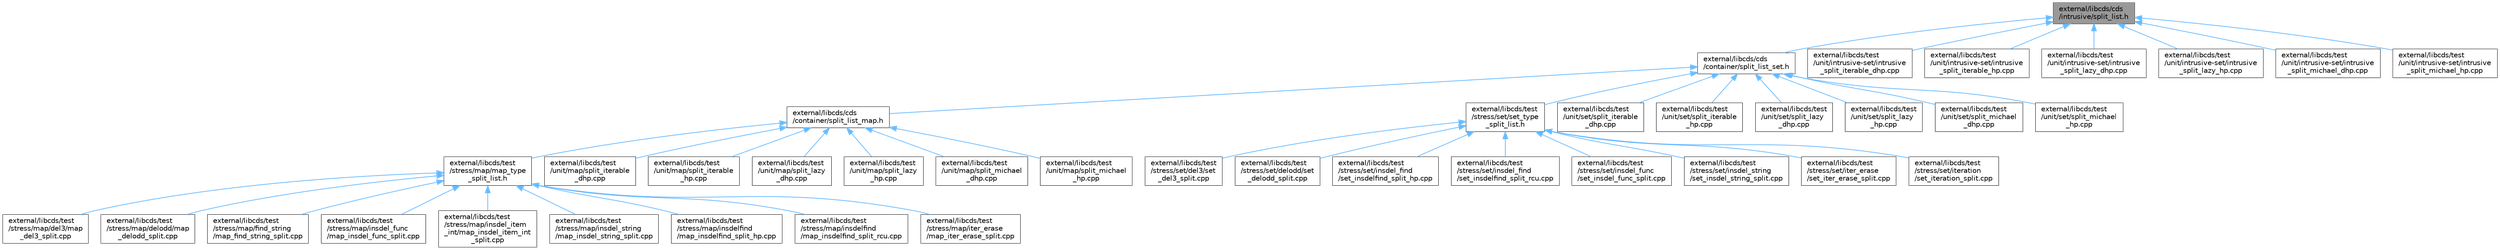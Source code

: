 digraph "external/libcds/cds/intrusive/split_list.h"
{
 // LATEX_PDF_SIZE
  bgcolor="transparent";
  edge [fontname=Helvetica,fontsize=10,labelfontname=Helvetica,labelfontsize=10];
  node [fontname=Helvetica,fontsize=10,shape=box,height=0.2,width=0.4];
  Node1 [id="Node000001",label="external/libcds/cds\l/intrusive/split_list.h",height=0.2,width=0.4,color="gray40", fillcolor="grey60", style="filled", fontcolor="black",tooltip=" "];
  Node1 -> Node2 [id="edge40_Node000001_Node000002",dir="back",color="steelblue1",style="solid",tooltip=" "];
  Node2 [id="Node000002",label="external/libcds/cds\l/container/split_list_set.h",height=0.2,width=0.4,color="grey40", fillcolor="white", style="filled",URL="$split__list__set_8h.html",tooltip=" "];
  Node2 -> Node3 [id="edge41_Node000002_Node000003",dir="back",color="steelblue1",style="solid",tooltip=" "];
  Node3 [id="Node000003",label="external/libcds/cds\l/container/split_list_map.h",height=0.2,width=0.4,color="grey40", fillcolor="white", style="filled",URL="$split__list__map_8h.html",tooltip=" "];
  Node3 -> Node4 [id="edge42_Node000003_Node000004",dir="back",color="steelblue1",style="solid",tooltip=" "];
  Node4 [id="Node000004",label="external/libcds/test\l/stress/map/map_type\l_split_list.h",height=0.2,width=0.4,color="grey40", fillcolor="white", style="filled",URL="$map__type__split__list_8h.html",tooltip=" "];
  Node4 -> Node5 [id="edge43_Node000004_Node000005",dir="back",color="steelblue1",style="solid",tooltip=" "];
  Node5 [id="Node000005",label="external/libcds/test\l/stress/map/del3/map\l_del3_split.cpp",height=0.2,width=0.4,color="grey40", fillcolor="white", style="filled",URL="$map__del3__split_8cpp.html",tooltip=" "];
  Node4 -> Node6 [id="edge44_Node000004_Node000006",dir="back",color="steelblue1",style="solid",tooltip=" "];
  Node6 [id="Node000006",label="external/libcds/test\l/stress/map/delodd/map\l_delodd_split.cpp",height=0.2,width=0.4,color="grey40", fillcolor="white", style="filled",URL="$map__delodd__split_8cpp.html",tooltip=" "];
  Node4 -> Node7 [id="edge45_Node000004_Node000007",dir="back",color="steelblue1",style="solid",tooltip=" "];
  Node7 [id="Node000007",label="external/libcds/test\l/stress/map/find_string\l/map_find_string_split.cpp",height=0.2,width=0.4,color="grey40", fillcolor="white", style="filled",URL="$map__find__string__split_8cpp.html",tooltip=" "];
  Node4 -> Node8 [id="edge46_Node000004_Node000008",dir="back",color="steelblue1",style="solid",tooltip=" "];
  Node8 [id="Node000008",label="external/libcds/test\l/stress/map/insdel_func\l/map_insdel_func_split.cpp",height=0.2,width=0.4,color="grey40", fillcolor="white", style="filled",URL="$map__insdel__func__split_8cpp.html",tooltip=" "];
  Node4 -> Node9 [id="edge47_Node000004_Node000009",dir="back",color="steelblue1",style="solid",tooltip=" "];
  Node9 [id="Node000009",label="external/libcds/test\l/stress/map/insdel_item\l_int/map_insdel_item_int\l_split.cpp",height=0.2,width=0.4,color="grey40", fillcolor="white", style="filled",URL="$map__insdel__item__int__split_8cpp.html",tooltip=" "];
  Node4 -> Node10 [id="edge48_Node000004_Node000010",dir="back",color="steelblue1",style="solid",tooltip=" "];
  Node10 [id="Node000010",label="external/libcds/test\l/stress/map/insdel_string\l/map_insdel_string_split.cpp",height=0.2,width=0.4,color="grey40", fillcolor="white", style="filled",URL="$map__insdel__string__split_8cpp.html",tooltip=" "];
  Node4 -> Node11 [id="edge49_Node000004_Node000011",dir="back",color="steelblue1",style="solid",tooltip=" "];
  Node11 [id="Node000011",label="external/libcds/test\l/stress/map/insdelfind\l/map_insdelfind_split_hp.cpp",height=0.2,width=0.4,color="grey40", fillcolor="white", style="filled",URL="$map__insdelfind__split__hp_8cpp.html",tooltip=" "];
  Node4 -> Node12 [id="edge50_Node000004_Node000012",dir="back",color="steelblue1",style="solid",tooltip=" "];
  Node12 [id="Node000012",label="external/libcds/test\l/stress/map/insdelfind\l/map_insdelfind_split_rcu.cpp",height=0.2,width=0.4,color="grey40", fillcolor="white", style="filled",URL="$map__insdelfind__split__rcu_8cpp.html",tooltip=" "];
  Node4 -> Node13 [id="edge51_Node000004_Node000013",dir="back",color="steelblue1",style="solid",tooltip=" "];
  Node13 [id="Node000013",label="external/libcds/test\l/stress/map/iter_erase\l/map_iter_erase_split.cpp",height=0.2,width=0.4,color="grey40", fillcolor="white", style="filled",URL="$map__iter__erase__split_8cpp.html",tooltip=" "];
  Node3 -> Node14 [id="edge52_Node000003_Node000014",dir="back",color="steelblue1",style="solid",tooltip=" "];
  Node14 [id="Node000014",label="external/libcds/test\l/unit/map/split_iterable\l_dhp.cpp",height=0.2,width=0.4,color="grey40", fillcolor="white", style="filled",URL="$map_2split__iterable__dhp_8cpp.html",tooltip=" "];
  Node3 -> Node15 [id="edge53_Node000003_Node000015",dir="back",color="steelblue1",style="solid",tooltip=" "];
  Node15 [id="Node000015",label="external/libcds/test\l/unit/map/split_iterable\l_hp.cpp",height=0.2,width=0.4,color="grey40", fillcolor="white", style="filled",URL="$map_2split__iterable__hp_8cpp.html",tooltip=" "];
  Node3 -> Node16 [id="edge54_Node000003_Node000016",dir="back",color="steelblue1",style="solid",tooltip=" "];
  Node16 [id="Node000016",label="external/libcds/test\l/unit/map/split_lazy\l_dhp.cpp",height=0.2,width=0.4,color="grey40", fillcolor="white", style="filled",URL="$map_2split__lazy__dhp_8cpp.html",tooltip=" "];
  Node3 -> Node17 [id="edge55_Node000003_Node000017",dir="back",color="steelblue1",style="solid",tooltip=" "];
  Node17 [id="Node000017",label="external/libcds/test\l/unit/map/split_lazy\l_hp.cpp",height=0.2,width=0.4,color="grey40", fillcolor="white", style="filled",URL="$map_2split__lazy__hp_8cpp.html",tooltip=" "];
  Node3 -> Node18 [id="edge56_Node000003_Node000018",dir="back",color="steelblue1",style="solid",tooltip=" "];
  Node18 [id="Node000018",label="external/libcds/test\l/unit/map/split_michael\l_dhp.cpp",height=0.2,width=0.4,color="grey40", fillcolor="white", style="filled",URL="$map_2split__michael__dhp_8cpp.html",tooltip=" "];
  Node3 -> Node19 [id="edge57_Node000003_Node000019",dir="back",color="steelblue1",style="solid",tooltip=" "];
  Node19 [id="Node000019",label="external/libcds/test\l/unit/map/split_michael\l_hp.cpp",height=0.2,width=0.4,color="grey40", fillcolor="white", style="filled",URL="$map_2split__michael__hp_8cpp.html",tooltip=" "];
  Node2 -> Node20 [id="edge58_Node000002_Node000020",dir="back",color="steelblue1",style="solid",tooltip=" "];
  Node20 [id="Node000020",label="external/libcds/test\l/stress/set/set_type\l_split_list.h",height=0.2,width=0.4,color="grey40", fillcolor="white", style="filled",URL="$set__type__split__list_8h.html",tooltip=" "];
  Node20 -> Node21 [id="edge59_Node000020_Node000021",dir="back",color="steelblue1",style="solid",tooltip=" "];
  Node21 [id="Node000021",label="external/libcds/test\l/stress/set/del3/set\l_del3_split.cpp",height=0.2,width=0.4,color="grey40", fillcolor="white", style="filled",URL="$set__del3__split_8cpp.html",tooltip=" "];
  Node20 -> Node22 [id="edge60_Node000020_Node000022",dir="back",color="steelblue1",style="solid",tooltip=" "];
  Node22 [id="Node000022",label="external/libcds/test\l/stress/set/delodd/set\l_delodd_split.cpp",height=0.2,width=0.4,color="grey40", fillcolor="white", style="filled",URL="$set__delodd__split_8cpp.html",tooltip=" "];
  Node20 -> Node23 [id="edge61_Node000020_Node000023",dir="back",color="steelblue1",style="solid",tooltip=" "];
  Node23 [id="Node000023",label="external/libcds/test\l/stress/set/insdel_find\l/set_insdelfind_split_hp.cpp",height=0.2,width=0.4,color="grey40", fillcolor="white", style="filled",URL="$set__insdelfind__split__hp_8cpp.html",tooltip=" "];
  Node20 -> Node24 [id="edge62_Node000020_Node000024",dir="back",color="steelblue1",style="solid",tooltip=" "];
  Node24 [id="Node000024",label="external/libcds/test\l/stress/set/insdel_find\l/set_insdelfind_split_rcu.cpp",height=0.2,width=0.4,color="grey40", fillcolor="white", style="filled",URL="$set__insdelfind__split__rcu_8cpp.html",tooltip=" "];
  Node20 -> Node25 [id="edge63_Node000020_Node000025",dir="back",color="steelblue1",style="solid",tooltip=" "];
  Node25 [id="Node000025",label="external/libcds/test\l/stress/set/insdel_func\l/set_insdel_func_split.cpp",height=0.2,width=0.4,color="grey40", fillcolor="white", style="filled",URL="$set__insdel__func__split_8cpp.html",tooltip=" "];
  Node20 -> Node26 [id="edge64_Node000020_Node000026",dir="back",color="steelblue1",style="solid",tooltip=" "];
  Node26 [id="Node000026",label="external/libcds/test\l/stress/set/insdel_string\l/set_insdel_string_split.cpp",height=0.2,width=0.4,color="grey40", fillcolor="white", style="filled",URL="$set__insdel__string__split_8cpp.html",tooltip=" "];
  Node20 -> Node27 [id="edge65_Node000020_Node000027",dir="back",color="steelblue1",style="solid",tooltip=" "];
  Node27 [id="Node000027",label="external/libcds/test\l/stress/set/iter_erase\l/set_iter_erase_split.cpp",height=0.2,width=0.4,color="grey40", fillcolor="white", style="filled",URL="$set__iter__erase__split_8cpp.html",tooltip=" "];
  Node20 -> Node28 [id="edge66_Node000020_Node000028",dir="back",color="steelblue1",style="solid",tooltip=" "];
  Node28 [id="Node000028",label="external/libcds/test\l/stress/set/iteration\l/set_iteration_split.cpp",height=0.2,width=0.4,color="grey40", fillcolor="white", style="filled",URL="$set__iteration__split_8cpp.html",tooltip=" "];
  Node2 -> Node29 [id="edge67_Node000002_Node000029",dir="back",color="steelblue1",style="solid",tooltip=" "];
  Node29 [id="Node000029",label="external/libcds/test\l/unit/set/split_iterable\l_dhp.cpp",height=0.2,width=0.4,color="grey40", fillcolor="white", style="filled",URL="$set_2split__iterable__dhp_8cpp.html",tooltip=" "];
  Node2 -> Node30 [id="edge68_Node000002_Node000030",dir="back",color="steelblue1",style="solid",tooltip=" "];
  Node30 [id="Node000030",label="external/libcds/test\l/unit/set/split_iterable\l_hp.cpp",height=0.2,width=0.4,color="grey40", fillcolor="white", style="filled",URL="$set_2split__iterable__hp_8cpp.html",tooltip=" "];
  Node2 -> Node31 [id="edge69_Node000002_Node000031",dir="back",color="steelblue1",style="solid",tooltip=" "];
  Node31 [id="Node000031",label="external/libcds/test\l/unit/set/split_lazy\l_dhp.cpp",height=0.2,width=0.4,color="grey40", fillcolor="white", style="filled",URL="$set_2split__lazy__dhp_8cpp.html",tooltip=" "];
  Node2 -> Node32 [id="edge70_Node000002_Node000032",dir="back",color="steelblue1",style="solid",tooltip=" "];
  Node32 [id="Node000032",label="external/libcds/test\l/unit/set/split_lazy\l_hp.cpp",height=0.2,width=0.4,color="grey40", fillcolor="white", style="filled",URL="$set_2split__lazy__hp_8cpp.html",tooltip=" "];
  Node2 -> Node33 [id="edge71_Node000002_Node000033",dir="back",color="steelblue1",style="solid",tooltip=" "];
  Node33 [id="Node000033",label="external/libcds/test\l/unit/set/split_michael\l_dhp.cpp",height=0.2,width=0.4,color="grey40", fillcolor="white", style="filled",URL="$set_2split__michael__dhp_8cpp.html",tooltip=" "];
  Node2 -> Node34 [id="edge72_Node000002_Node000034",dir="back",color="steelblue1",style="solid",tooltip=" "];
  Node34 [id="Node000034",label="external/libcds/test\l/unit/set/split_michael\l_hp.cpp",height=0.2,width=0.4,color="grey40", fillcolor="white", style="filled",URL="$set_2split__michael__hp_8cpp.html",tooltip=" "];
  Node1 -> Node35 [id="edge73_Node000001_Node000035",dir="back",color="steelblue1",style="solid",tooltip=" "];
  Node35 [id="Node000035",label="external/libcds/test\l/unit/intrusive-set/intrusive\l_split_iterable_dhp.cpp",height=0.2,width=0.4,color="grey40", fillcolor="white", style="filled",URL="$intrusive__split__iterable__dhp_8cpp.html",tooltip=" "];
  Node1 -> Node36 [id="edge74_Node000001_Node000036",dir="back",color="steelblue1",style="solid",tooltip=" "];
  Node36 [id="Node000036",label="external/libcds/test\l/unit/intrusive-set/intrusive\l_split_iterable_hp.cpp",height=0.2,width=0.4,color="grey40", fillcolor="white", style="filled",URL="$intrusive__split__iterable__hp_8cpp.html",tooltip=" "];
  Node1 -> Node37 [id="edge75_Node000001_Node000037",dir="back",color="steelblue1",style="solid",tooltip=" "];
  Node37 [id="Node000037",label="external/libcds/test\l/unit/intrusive-set/intrusive\l_split_lazy_dhp.cpp",height=0.2,width=0.4,color="grey40", fillcolor="white", style="filled",URL="$intrusive__split__lazy__dhp_8cpp.html",tooltip=" "];
  Node1 -> Node38 [id="edge76_Node000001_Node000038",dir="back",color="steelblue1",style="solid",tooltip=" "];
  Node38 [id="Node000038",label="external/libcds/test\l/unit/intrusive-set/intrusive\l_split_lazy_hp.cpp",height=0.2,width=0.4,color="grey40", fillcolor="white", style="filled",URL="$intrusive__split__lazy__hp_8cpp.html",tooltip=" "];
  Node1 -> Node39 [id="edge77_Node000001_Node000039",dir="back",color="steelblue1",style="solid",tooltip=" "];
  Node39 [id="Node000039",label="external/libcds/test\l/unit/intrusive-set/intrusive\l_split_michael_dhp.cpp",height=0.2,width=0.4,color="grey40", fillcolor="white", style="filled",URL="$intrusive__split__michael__dhp_8cpp.html",tooltip=" "];
  Node1 -> Node40 [id="edge78_Node000001_Node000040",dir="back",color="steelblue1",style="solid",tooltip=" "];
  Node40 [id="Node000040",label="external/libcds/test\l/unit/intrusive-set/intrusive\l_split_michael_hp.cpp",height=0.2,width=0.4,color="grey40", fillcolor="white", style="filled",URL="$intrusive__split__michael__hp_8cpp.html",tooltip=" "];
}
